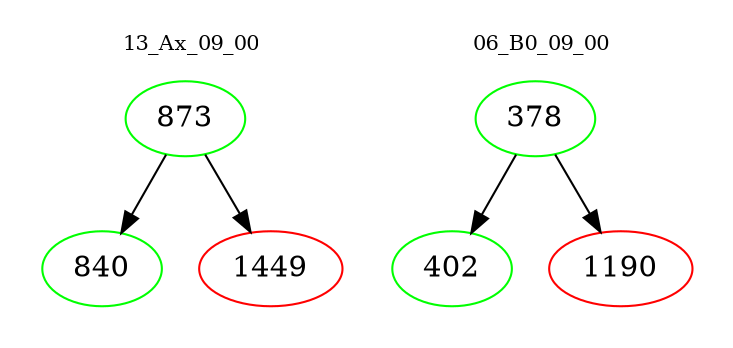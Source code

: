 digraph{
subgraph cluster_0 {
color = white
label = "13_Ax_09_00";
fontsize=10;
T0_873 [label="873", color="green"]
T0_873 -> T0_840 [color="black"]
T0_840 [label="840", color="green"]
T0_873 -> T0_1449 [color="black"]
T0_1449 [label="1449", color="red"]
}
subgraph cluster_1 {
color = white
label = "06_B0_09_00";
fontsize=10;
T1_378 [label="378", color="green"]
T1_378 -> T1_402 [color="black"]
T1_402 [label="402", color="green"]
T1_378 -> T1_1190 [color="black"]
T1_1190 [label="1190", color="red"]
}
}
